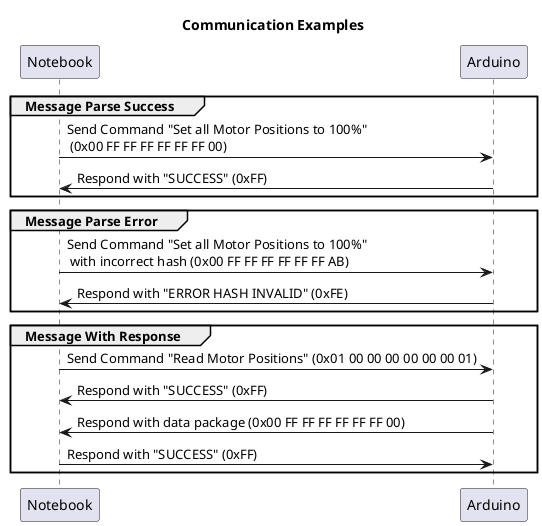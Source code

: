 @startuml
title Communication Examples
group Message Parse Success
    Notebook -> Arduino: Send Command "Set all Motor Positions to 100%"\n (0x00 FF FF FF FF FF FF 00)
    Arduino -> Notebook: Respond with "SUCCESS" (0xFF)
end
group Message Parse Error
    Notebook -> Arduino: Send Command "Set all Motor Positions to 100%"\n with incorrect hash (0x00 FF FF FF FF FF FF AB)
    Arduino -> Notebook: Respond with "ERROR HASH INVALID" (0xFE)
end
group Message With Response
    Notebook -> Arduino: Send Command "Read Motor Positions" (0x01 00 00 00 00 00 00 01)
    Arduino -> Notebook: Respond with "SUCCESS" (0xFF)
    Arduino -> Notebook: Respond with data package (0x00 FF FF FF FF FF FF 00)
    Notebook -> Arduino: Respond with "SUCCESS" (0xFF)
end
@enduml